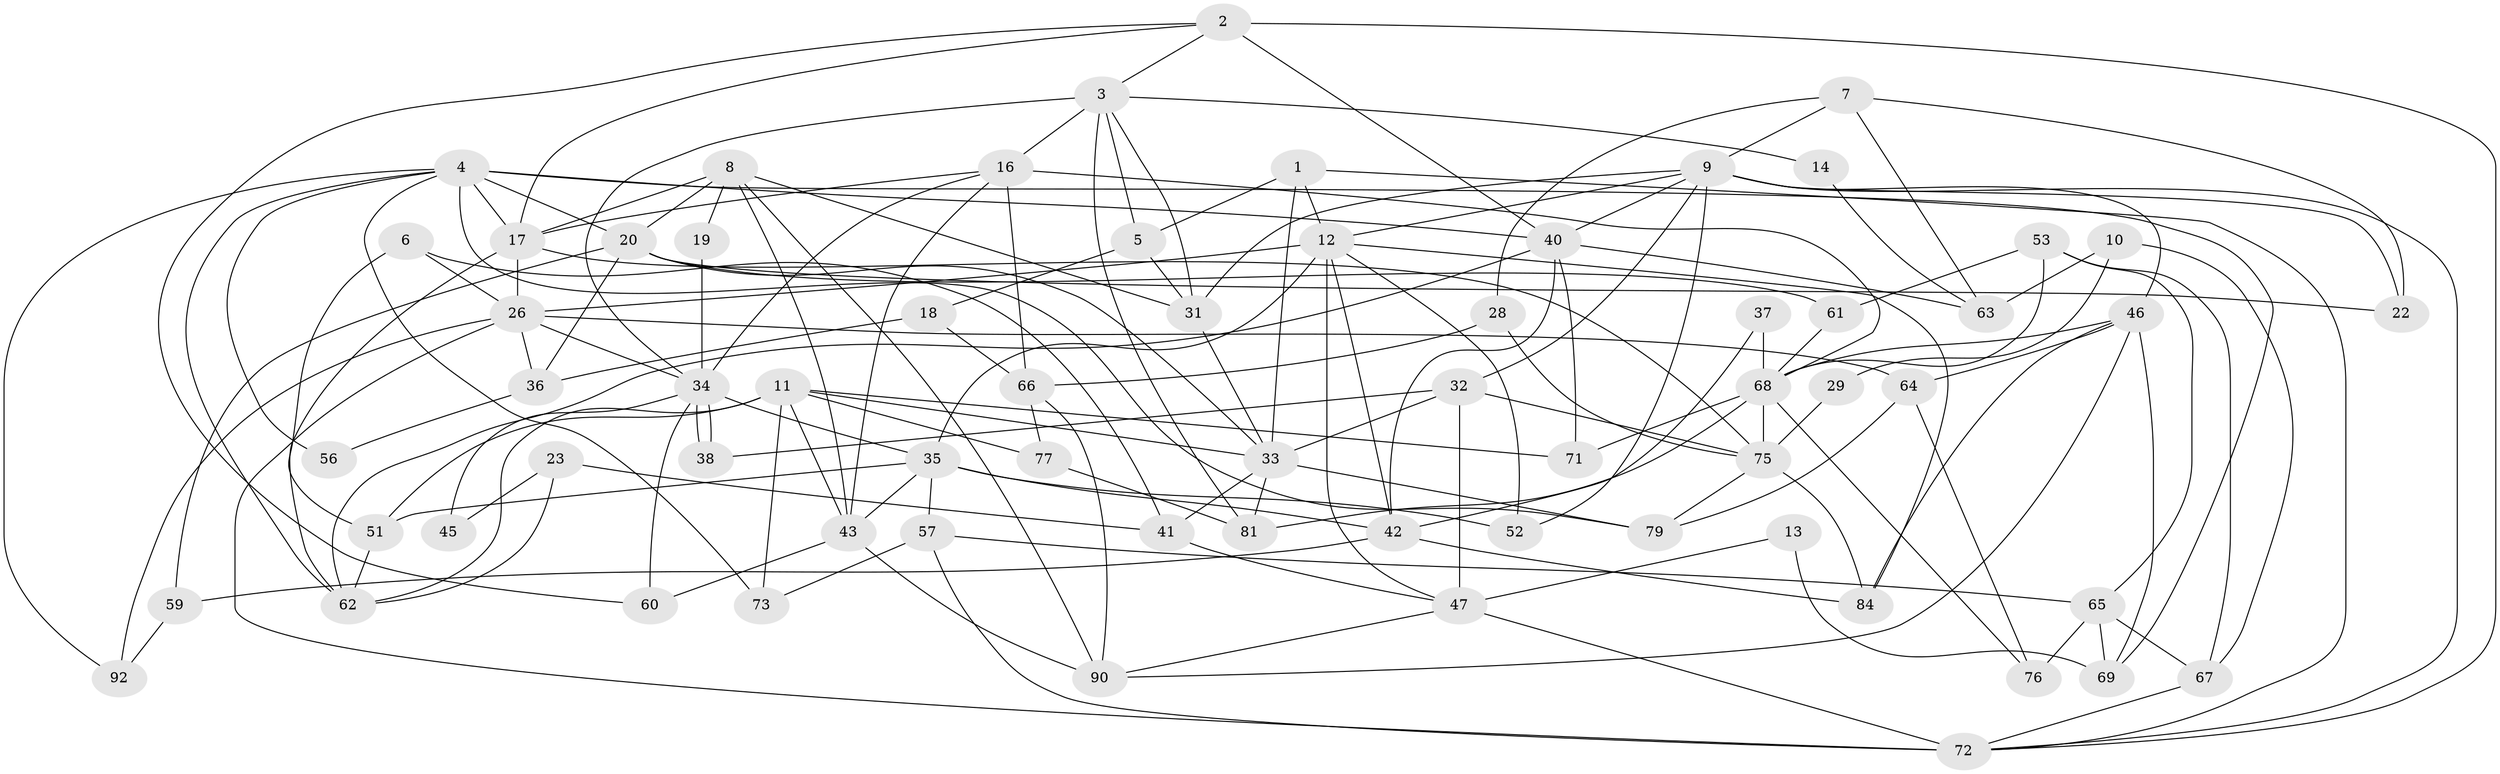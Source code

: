 // original degree distribution, {4: 0.22105263157894736, 6: 0.08421052631578947, 2: 0.12631578947368421, 3: 0.3368421052631579, 7: 0.06315789473684211, 5: 0.14736842105263157, 8: 0.021052631578947368}
// Generated by graph-tools (version 1.1) at 2025/11/02/27/25 16:11:16]
// undirected, 66 vertices, 155 edges
graph export_dot {
graph [start="1"]
  node [color=gray90,style=filled];
  1;
  2 [super="+89"];
  3 [super="+25"];
  4 [super="+15"];
  5 [super="+88"];
  6;
  7;
  8 [super="+21"];
  9 [super="+82"];
  10;
  11 [super="+30"];
  12 [super="+54"];
  13 [super="+58"];
  14;
  16 [super="+78"];
  17 [super="+24"];
  18;
  19;
  20 [super="+27"];
  22;
  23;
  26 [super="+44"];
  28;
  29;
  31 [super="+94"];
  32 [super="+39"];
  33;
  34 [super="+55"];
  35 [super="+48"];
  36 [super="+91"];
  37;
  38;
  40 [super="+50"];
  41;
  42;
  43 [super="+49"];
  45;
  46;
  47 [super="+87"];
  51 [super="+93"];
  52;
  53 [super="+86"];
  56;
  57 [super="+83"];
  59 [super="+70"];
  60;
  61;
  62 [super="+80"];
  63;
  64;
  65;
  66;
  67;
  68 [super="+85"];
  69;
  71;
  72 [super="+74"];
  73;
  75;
  76;
  77;
  79;
  81;
  84;
  90 [super="+95"];
  92;
  1 -- 33;
  1 -- 12;
  1 -- 5;
  1 -- 72;
  2 -- 60;
  2 -- 3;
  2 -- 40 [weight=2];
  2 -- 17;
  2 -- 72;
  3 -- 16 [weight=2];
  3 -- 14;
  3 -- 81;
  3 -- 34;
  3 -- 5;
  3 -- 31;
  4 -- 17;
  4 -- 40;
  4 -- 69;
  4 -- 92;
  4 -- 20;
  4 -- 56;
  4 -- 73;
  4 -- 62;
  4 -- 79;
  5 -- 18;
  5 -- 31;
  6 -- 41;
  6 -- 26;
  6 -- 51;
  7 -- 22;
  7 -- 28;
  7 -- 9;
  7 -- 63;
  8 -- 17;
  8 -- 19;
  8 -- 90;
  8 -- 43;
  8 -- 20;
  8 -- 31;
  9 -- 52;
  9 -- 12;
  9 -- 22;
  9 -- 31;
  9 -- 32;
  9 -- 40;
  9 -- 46;
  9 -- 72;
  10 -- 63;
  10 -- 67;
  10 -- 29;
  11 -- 62;
  11 -- 43;
  11 -- 33;
  11 -- 71;
  11 -- 73;
  11 -- 77;
  11 -- 51;
  12 -- 35 [weight=2];
  12 -- 42;
  12 -- 47;
  12 -- 52;
  12 -- 84;
  12 -- 26;
  13 -- 69 [weight=2];
  13 -- 47;
  14 -- 63;
  16 -- 68 [weight=2];
  16 -- 66;
  16 -- 17;
  16 -- 34;
  16 -- 43;
  17 -- 75;
  17 -- 62;
  17 -- 26;
  18 -- 66;
  18 -- 36;
  19 -- 34;
  20 -- 33;
  20 -- 59;
  20 -- 22;
  20 -- 36;
  20 -- 61;
  23 -- 62;
  23 -- 41;
  23 -- 45;
  26 -- 72;
  26 -- 64;
  26 -- 36;
  26 -- 92;
  26 -- 34;
  28 -- 75;
  28 -- 66;
  29 -- 75;
  31 -- 33;
  32 -- 38;
  32 -- 33;
  32 -- 75;
  32 -- 47;
  33 -- 81;
  33 -- 79;
  33 -- 41;
  34 -- 38;
  34 -- 38;
  34 -- 35;
  34 -- 45;
  34 -- 60;
  35 -- 51;
  35 -- 57;
  35 -- 42;
  35 -- 43;
  35 -- 52;
  36 -- 56;
  37 -- 42;
  37 -- 68;
  40 -- 62;
  40 -- 63;
  40 -- 71;
  40 -- 42;
  41 -- 47;
  42 -- 84;
  42 -- 59;
  43 -- 60;
  43 -- 90;
  46 -- 84;
  46 -- 69;
  46 -- 64;
  46 -- 90;
  46 -- 68;
  47 -- 72 [weight=2];
  47 -- 90;
  51 -- 62;
  53 -- 68;
  53 -- 61;
  53 -- 65;
  53 -- 67;
  57 -- 72;
  57 -- 65;
  57 -- 73;
  59 -- 92;
  61 -- 68;
  64 -- 76;
  64 -- 79;
  65 -- 76;
  65 -- 67;
  65 -- 69;
  66 -- 77;
  66 -- 90;
  67 -- 72;
  68 -- 71;
  68 -- 76;
  68 -- 81;
  68 -- 75;
  75 -- 79;
  75 -- 84;
  77 -- 81;
}
